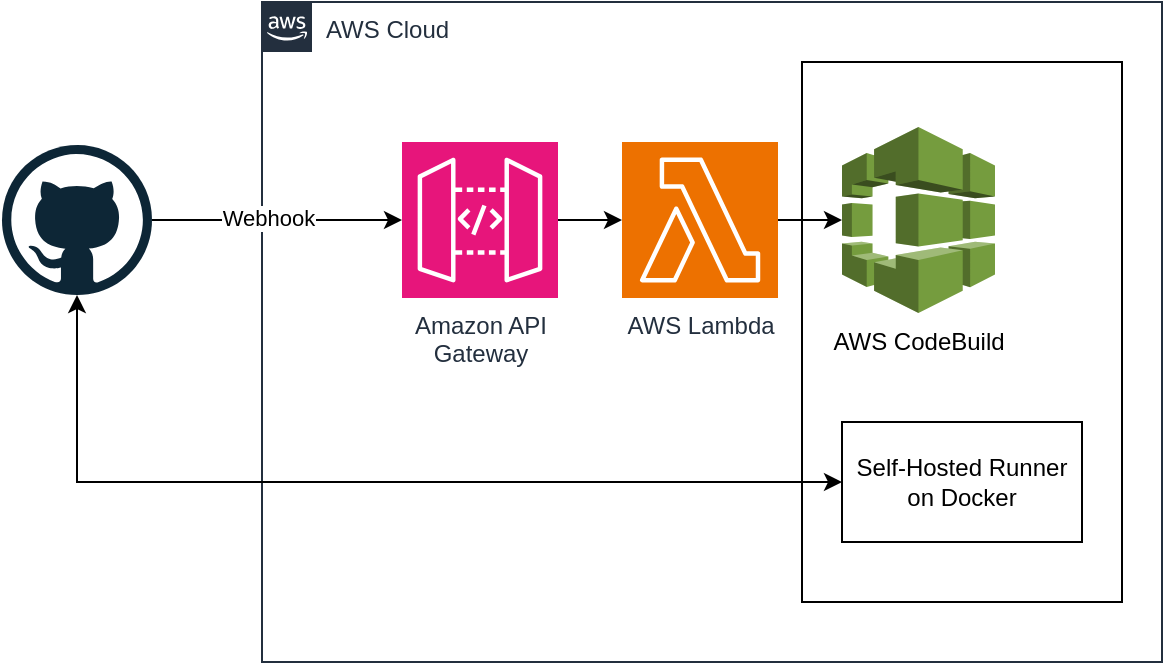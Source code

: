 <mxfile version="22.1.3" type="device">
  <diagram id="Ht1M8jgEwFfnCIfOTk4-" name="Page-1">
    <mxGraphModel dx="1195" dy="625" grid="1" gridSize="10" guides="1" tooltips="1" connect="1" arrows="1" fold="1" page="1" pageScale="1" pageWidth="1169" pageHeight="827" math="0" shadow="0">
      <root>
        <mxCell id="0" />
        <mxCell id="1" parent="0" />
        <mxCell id="UEzPUAAOIrF-is8g5C7q-74" value="AWS Cloud" style="points=[[0,0],[0.25,0],[0.5,0],[0.75,0],[1,0],[1,0.25],[1,0.5],[1,0.75],[1,1],[0.75,1],[0.5,1],[0.25,1],[0,1],[0,0.75],[0,0.5],[0,0.25]];outlineConnect=0;gradientColor=none;html=1;whiteSpace=wrap;fontSize=12;fontStyle=0;shape=mxgraph.aws4.group;grIcon=mxgraph.aws4.group_aws_cloud_alt;strokeColor=#232F3E;fillColor=none;verticalAlign=top;align=left;spacingLeft=30;fontColor=#232F3E;dashed=0;labelBackgroundColor=#ffffff;container=1;pointerEvents=0;collapsible=0;recursiveResize=0;" parent="1" vertex="1">
          <mxGeometry x="200" y="80" width="450" height="330" as="geometry" />
        </mxCell>
        <mxCell id="23x8Qz3Yby6lQrTN3UrJ-24" value="" style="rounded=0;whiteSpace=wrap;html=1;" parent="UEzPUAAOIrF-is8g5C7q-74" vertex="1">
          <mxGeometry x="270" y="30" width="160" height="270" as="geometry" />
        </mxCell>
        <mxCell id="23x8Qz3Yby6lQrTN3UrJ-13" style="edgeStyle=orthogonalEdgeStyle;rounded=0;orthogonalLoop=1;jettySize=auto;html=1;exitX=1;exitY=0.5;exitDx=0;exitDy=0;exitPerimeter=0;" parent="UEzPUAAOIrF-is8g5C7q-74" source="23x8Qz3Yby6lQrTN3UrJ-4" target="23x8Qz3Yby6lQrTN3UrJ-6" edge="1">
          <mxGeometry relative="1" as="geometry" />
        </mxCell>
        <mxCell id="23x8Qz3Yby6lQrTN3UrJ-4" value="AWS Lambda" style="sketch=0;points=[[0,0,0],[0.25,0,0],[0.5,0,0],[0.75,0,0],[1,0,0],[0,1,0],[0.25,1,0],[0.5,1,0],[0.75,1,0],[1,1,0],[0,0.25,0],[0,0.5,0],[0,0.75,0],[1,0.25,0],[1,0.5,0],[1,0.75,0]];outlineConnect=0;fontColor=#232F3E;fillColor=#ED7100;strokeColor=#ffffff;dashed=0;verticalLabelPosition=bottom;verticalAlign=top;align=center;html=1;fontSize=12;fontStyle=0;aspect=fixed;shape=mxgraph.aws4.resourceIcon;resIcon=mxgraph.aws4.lambda;" parent="UEzPUAAOIrF-is8g5C7q-74" vertex="1">
          <mxGeometry x="180" y="70" width="78" height="78" as="geometry" />
        </mxCell>
        <mxCell id="23x8Qz3Yby6lQrTN3UrJ-6" value="AWS CodeBuild" style="outlineConnect=0;dashed=0;verticalLabelPosition=bottom;verticalAlign=top;align=center;html=1;shape=mxgraph.aws3.codebuild;fillColor=#759C3E;gradientColor=none;" parent="UEzPUAAOIrF-is8g5C7q-74" vertex="1">
          <mxGeometry x="290" y="62.5" width="76.5" height="93" as="geometry" />
        </mxCell>
        <mxCell id="23x8Qz3Yby6lQrTN3UrJ-11" value="Amazon API&lt;br&gt;Gateway" style="sketch=0;points=[[0,0,0],[0.25,0,0],[0.5,0,0],[0.75,0,0],[1,0,0],[0,1,0],[0.25,1,0],[0.5,1,0],[0.75,1,0],[1,1,0],[0,0.25,0],[0,0.5,0],[0,0.75,0],[1,0.25,0],[1,0.5,0],[1,0.75,0]];outlineConnect=0;fontColor=#232F3E;fillColor=#E7157B;strokeColor=#ffffff;dashed=0;verticalLabelPosition=bottom;verticalAlign=top;align=center;html=1;fontSize=12;fontStyle=0;aspect=fixed;shape=mxgraph.aws4.resourceIcon;resIcon=mxgraph.aws4.api_gateway;" parent="UEzPUAAOIrF-is8g5C7q-74" vertex="1">
          <mxGeometry x="70" y="70" width="78" height="78" as="geometry" />
        </mxCell>
        <mxCell id="23x8Qz3Yby6lQrTN3UrJ-12" style="edgeStyle=orthogonalEdgeStyle;rounded=0;orthogonalLoop=1;jettySize=auto;html=1;exitX=1;exitY=0.5;exitDx=0;exitDy=0;exitPerimeter=0;entryX=0;entryY=0.5;entryDx=0;entryDy=0;entryPerimeter=0;" parent="UEzPUAAOIrF-is8g5C7q-74" source="23x8Qz3Yby6lQrTN3UrJ-11" target="23x8Qz3Yby6lQrTN3UrJ-4" edge="1">
          <mxGeometry relative="1" as="geometry" />
        </mxCell>
        <mxCell id="23x8Qz3Yby6lQrTN3UrJ-25" value="Self-Hosted Runner&lt;br&gt;on Docker" style="rounded=0;whiteSpace=wrap;html=1;" parent="UEzPUAAOIrF-is8g5C7q-74" vertex="1">
          <mxGeometry x="290" y="210" width="120" height="60" as="geometry" />
        </mxCell>
        <mxCell id="23x8Qz3Yby6lQrTN3UrJ-8" style="edgeStyle=orthogonalEdgeStyle;rounded=0;orthogonalLoop=1;jettySize=auto;html=1;entryX=0;entryY=0.5;entryDx=0;entryDy=0;entryPerimeter=0;" parent="1" source="23x8Qz3Yby6lQrTN3UrJ-5" target="23x8Qz3Yby6lQrTN3UrJ-11" edge="1">
          <mxGeometry relative="1" as="geometry">
            <mxPoint x="260" y="205" as="targetPoint" />
          </mxGeometry>
        </mxCell>
        <mxCell id="23x8Qz3Yby6lQrTN3UrJ-22" value="Webhook" style="edgeLabel;html=1;align=center;verticalAlign=middle;resizable=0;points=[];" parent="23x8Qz3Yby6lQrTN3UrJ-8" vertex="1" connectable="0">
          <mxGeometry x="-0.072" y="1" relative="1" as="geometry">
            <mxPoint as="offset" />
          </mxGeometry>
        </mxCell>
        <mxCell id="23x8Qz3Yby6lQrTN3UrJ-5" value="" style="dashed=0;outlineConnect=0;html=1;align=center;labelPosition=center;verticalLabelPosition=bottom;verticalAlign=top;shape=mxgraph.weblogos.github" parent="1" vertex="1">
          <mxGeometry x="70" y="151.5" width="75" height="75" as="geometry" />
        </mxCell>
        <mxCell id="23x8Qz3Yby6lQrTN3UrJ-26" style="edgeStyle=orthogonalEdgeStyle;rounded=0;orthogonalLoop=1;jettySize=auto;html=1;startArrow=classic;startFill=1;" parent="1" source="23x8Qz3Yby6lQrTN3UrJ-25" target="23x8Qz3Yby6lQrTN3UrJ-5" edge="1">
          <mxGeometry relative="1" as="geometry" />
        </mxCell>
      </root>
    </mxGraphModel>
  </diagram>
</mxfile>
